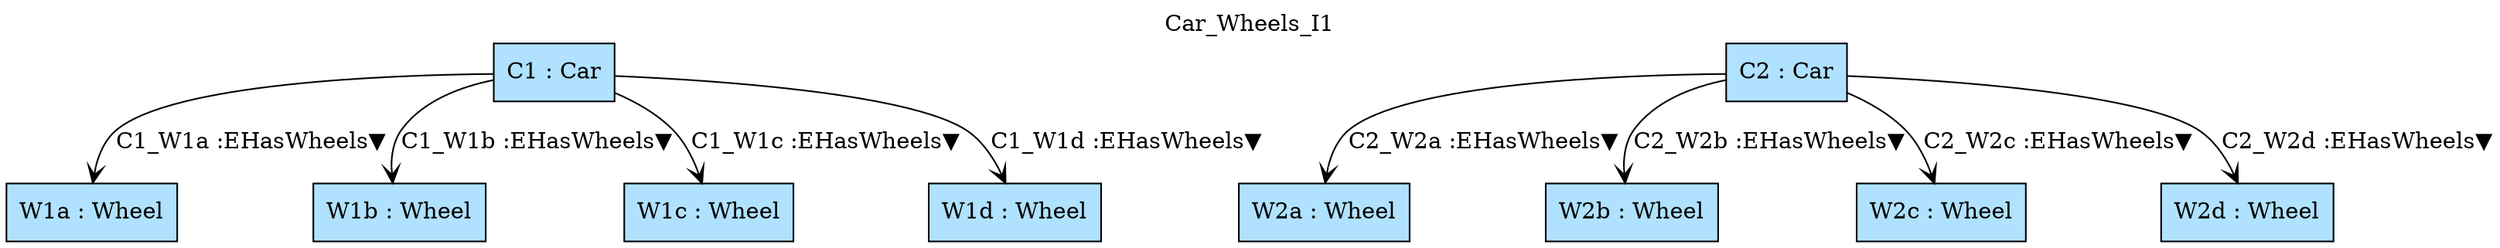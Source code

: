 digraph {graph[label=Car_Wheels_I1,labelloc=tl,labelfontsize=12];
"W1a"[shape=box,fillcolor=lightskyblue1,style = filled,label="W1a : Wheel"];
"W1b"[shape=box,fillcolor=lightskyblue1,style = filled,label="W1b : Wheel"];
"W1c"[shape=box,fillcolor=lightskyblue1,style = filled,label="W1c : Wheel"];
"C1"[shape=box,fillcolor=lightskyblue1,style = filled,label="C1 : Car"];
"W1d"[shape=box,fillcolor=lightskyblue1,style = filled,label="W1d : Wheel"];
"W2a"[shape=box,fillcolor=lightskyblue1,style = filled,label="W2a : Wheel"];
"W2b"[shape=box,fillcolor=lightskyblue1,style = filled,label="W2b : Wheel"];
"W2c"[shape=box,fillcolor=lightskyblue1,style = filled,label="W2c : Wheel"];
"C2"[shape=box,fillcolor=lightskyblue1,style = filled,label="C2 : Car"];
"W2d"[shape=box,fillcolor=lightskyblue1,style = filled,label="W2d : Wheel"];

"C1"->"W1a"[label="C1_W1a :EHasWheels▼",arrowhead=vee];
"C1"->"W1b"[label="C1_W1b :EHasWheels▼",arrowhead=vee];
"C1"->"W1c"[label="C1_W1c :EHasWheels▼",arrowhead=vee];
"C1"->"W1d"[label="C1_W1d :EHasWheels▼",arrowhead=vee];
"C2"->"W2a"[label="C2_W2a :EHasWheels▼",arrowhead=vee];
"C2"->"W2b"[label="C2_W2b :EHasWheels▼",arrowhead=vee];
"C2"->"W2c"[label="C2_W2c :EHasWheels▼",arrowhead=vee];
"C2"->"W2d"[label="C2_W2d :EHasWheels▼",arrowhead=vee];
}